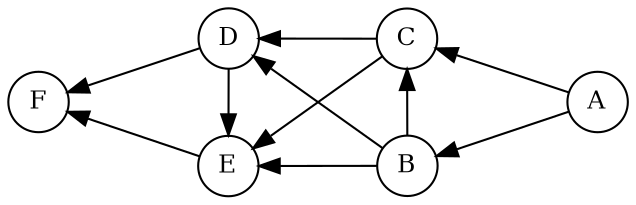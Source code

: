 digraph G {
    layout=sfdp;
    splines = false;
    overlap = false;
    sep = "+16";
    node [shape=circle, fontsize=12, fixedsize=true, width=.4];
    A -> B
    A -> C
    B -> C
    B -> D
    B -> E
    C -> D
    C -> E
    D -> E
    D -> F
    E -> F
}